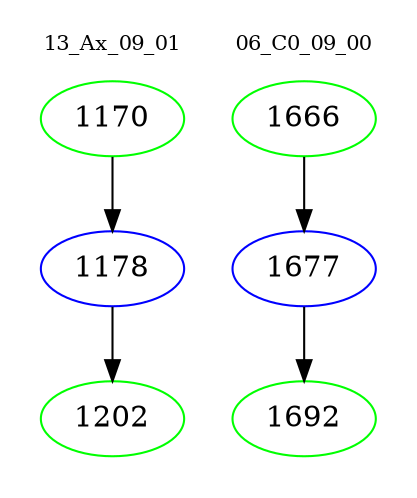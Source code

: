 digraph{
subgraph cluster_0 {
color = white
label = "13_Ax_09_01";
fontsize=10;
T0_1170 [label="1170", color="green"]
T0_1170 -> T0_1178 [color="black"]
T0_1178 [label="1178", color="blue"]
T0_1178 -> T0_1202 [color="black"]
T0_1202 [label="1202", color="green"]
}
subgraph cluster_1 {
color = white
label = "06_C0_09_00";
fontsize=10;
T1_1666 [label="1666", color="green"]
T1_1666 -> T1_1677 [color="black"]
T1_1677 [label="1677", color="blue"]
T1_1677 -> T1_1692 [color="black"]
T1_1692 [label="1692", color="green"]
}
}
